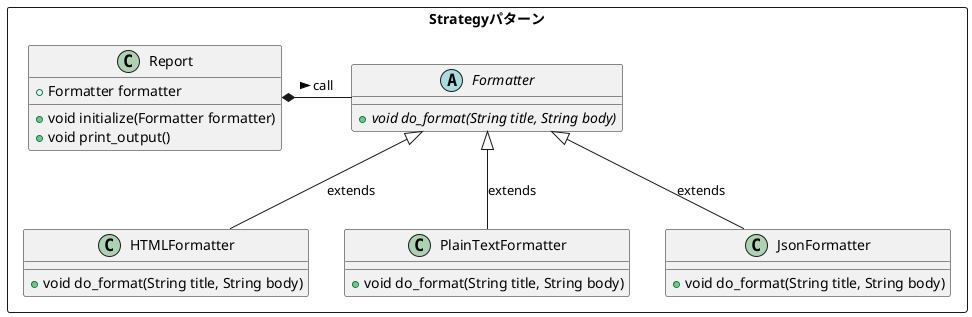 @startuml Strategyパターン

package Strategyパターン <<Rectangle>> {
    class Report {
        + Formatter formatter
        + void initialize(Formatter formatter)
        + void print_output()
    }

    abstract class Formatter {
        + {abstract} void do_format(String title, String body)
    }

    class HTMLFormatter {
        + void do_format(String title, String body)
    }

    class PlainTextFormatter {
        + void do_format(String title, String body)
    }

    class JsonFormatter {
        + void do_format(String title, String body)
    }
}

Report *- Formatter : call >
Formatter <|-- HTMLFormatter : extends
Formatter <|-- PlainTextFormatter : extends
Formatter <|-- JsonFormatter : extends

@enduml
